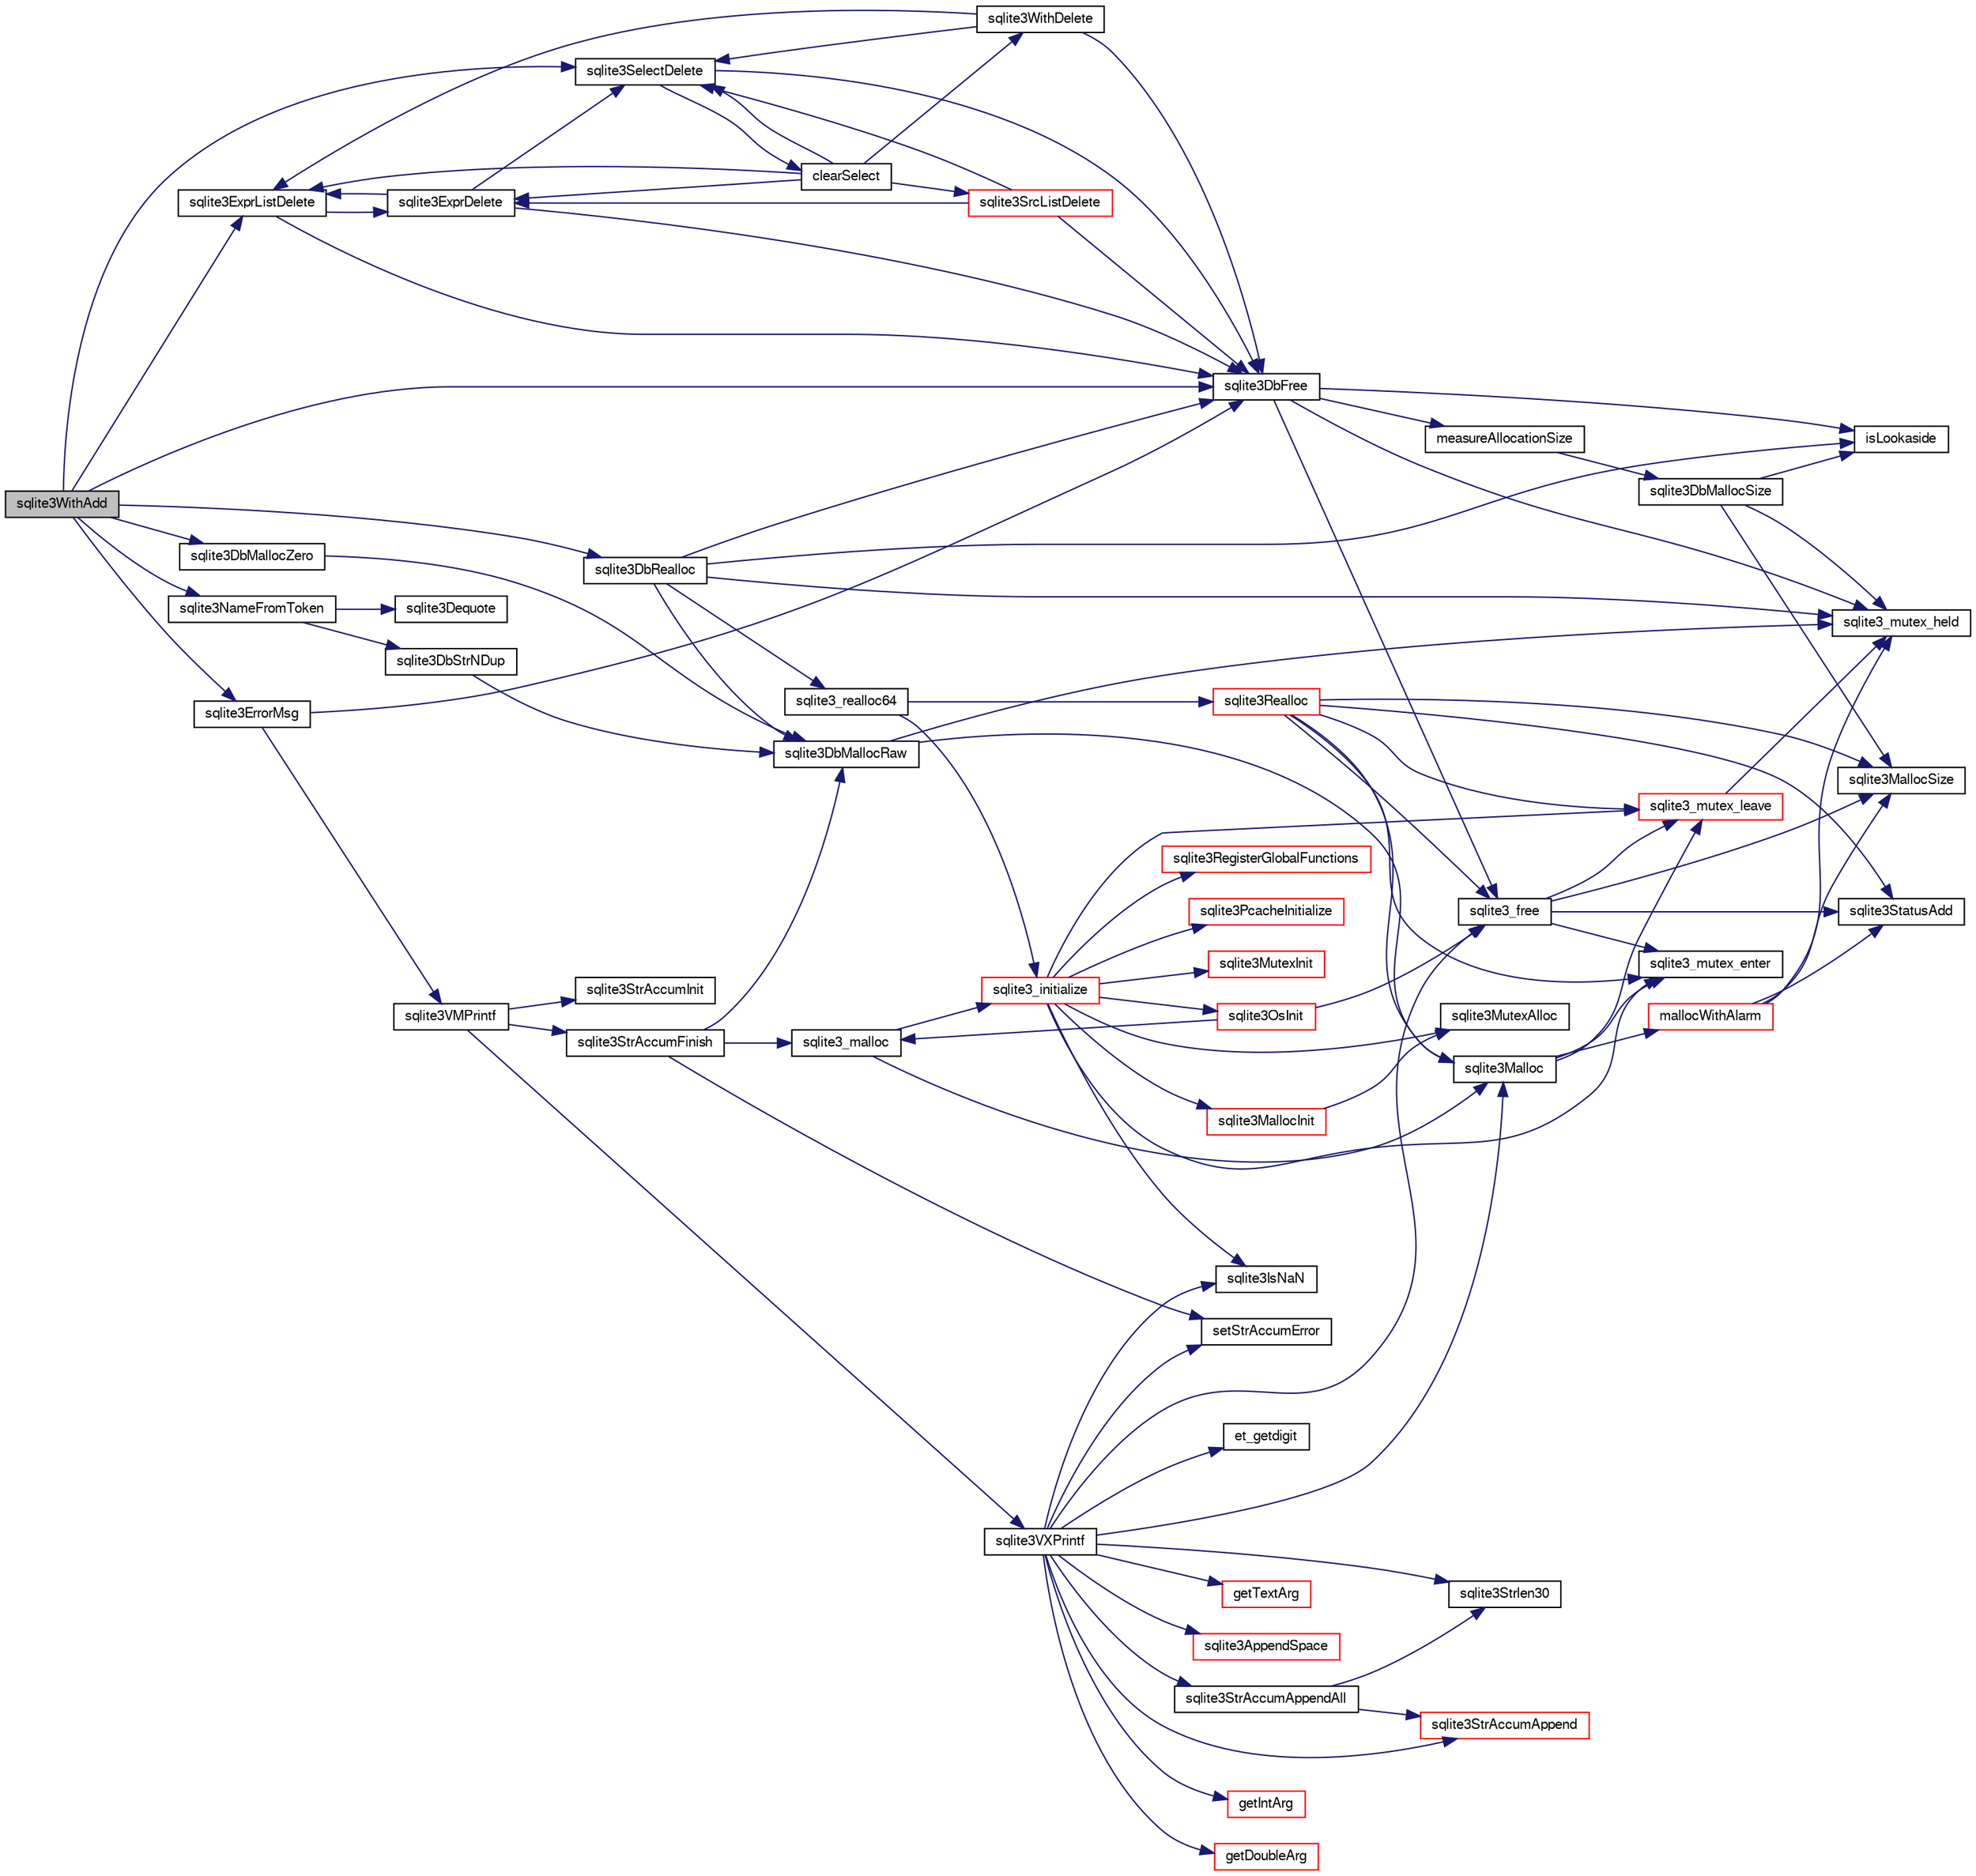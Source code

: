 digraph "sqlite3WithAdd"
{
  edge [fontname="FreeSans",fontsize="10",labelfontname="FreeSans",labelfontsize="10"];
  node [fontname="FreeSans",fontsize="10",shape=record];
  rankdir="LR";
  Node819042 [label="sqlite3WithAdd",height=0.2,width=0.4,color="black", fillcolor="grey75", style="filled", fontcolor="black"];
  Node819042 -> Node819043 [color="midnightblue",fontsize="10",style="solid",fontname="FreeSans"];
  Node819043 [label="sqlite3NameFromToken",height=0.2,width=0.4,color="black", fillcolor="white", style="filled",URL="$sqlite3_8c.html#a6ba4248ee912d7f5a7a898c5ae46e808"];
  Node819043 -> Node819044 [color="midnightblue",fontsize="10",style="solid",fontname="FreeSans"];
  Node819044 [label="sqlite3DbStrNDup",height=0.2,width=0.4,color="black", fillcolor="white", style="filled",URL="$sqlite3_8c.html#a48e8c757f70cba60fe83ce00ad8de713"];
  Node819044 -> Node819045 [color="midnightblue",fontsize="10",style="solid",fontname="FreeSans"];
  Node819045 [label="sqlite3DbMallocRaw",height=0.2,width=0.4,color="black", fillcolor="white", style="filled",URL="$sqlite3_8c.html#abbe8be0cf7175e11ddc3e2218fad924e"];
  Node819045 -> Node819046 [color="midnightblue",fontsize="10",style="solid",fontname="FreeSans"];
  Node819046 [label="sqlite3_mutex_held",height=0.2,width=0.4,color="black", fillcolor="white", style="filled",URL="$sqlite3_8c.html#acf77da68932b6bc163c5e68547ecc3e7"];
  Node819045 -> Node819047 [color="midnightblue",fontsize="10",style="solid",fontname="FreeSans"];
  Node819047 [label="sqlite3Malloc",height=0.2,width=0.4,color="black", fillcolor="white", style="filled",URL="$sqlite3_8c.html#a361a2eaa846b1885f123abe46f5d8b2b"];
  Node819047 -> Node819048 [color="midnightblue",fontsize="10",style="solid",fontname="FreeSans"];
  Node819048 [label="sqlite3_mutex_enter",height=0.2,width=0.4,color="black", fillcolor="white", style="filled",URL="$sqlite3_8c.html#a1c12cde690bd89f104de5cbad12a6bf5"];
  Node819047 -> Node819049 [color="midnightblue",fontsize="10",style="solid",fontname="FreeSans"];
  Node819049 [label="mallocWithAlarm",height=0.2,width=0.4,color="red", fillcolor="white", style="filled",URL="$sqlite3_8c.html#ab070d5cf8e48ec8a6a43cf025d48598b"];
  Node819049 -> Node819046 [color="midnightblue",fontsize="10",style="solid",fontname="FreeSans"];
  Node819049 -> Node819055 [color="midnightblue",fontsize="10",style="solid",fontname="FreeSans"];
  Node819055 [label="sqlite3MallocSize",height=0.2,width=0.4,color="black", fillcolor="white", style="filled",URL="$sqlite3_8c.html#acf5d2a5f35270bafb050bd2def576955"];
  Node819049 -> Node819056 [color="midnightblue",fontsize="10",style="solid",fontname="FreeSans"];
  Node819056 [label="sqlite3StatusAdd",height=0.2,width=0.4,color="black", fillcolor="white", style="filled",URL="$sqlite3_8c.html#afa029f93586aeab4cc85360905dae9cd"];
  Node819047 -> Node819053 [color="midnightblue",fontsize="10",style="solid",fontname="FreeSans"];
  Node819053 [label="sqlite3_mutex_leave",height=0.2,width=0.4,color="red", fillcolor="white", style="filled",URL="$sqlite3_8c.html#a5838d235601dbd3c1fa993555c6bcc93"];
  Node819053 -> Node819046 [color="midnightblue",fontsize="10",style="solid",fontname="FreeSans"];
  Node819043 -> Node819057 [color="midnightblue",fontsize="10",style="solid",fontname="FreeSans"];
  Node819057 [label="sqlite3Dequote",height=0.2,width=0.4,color="black", fillcolor="white", style="filled",URL="$sqlite3_8c.html#a7b0ccb71d60de662cbb09755454dee5d"];
  Node819042 -> Node819058 [color="midnightblue",fontsize="10",style="solid",fontname="FreeSans"];
  Node819058 [label="sqlite3ErrorMsg",height=0.2,width=0.4,color="black", fillcolor="white", style="filled",URL="$sqlite3_8c.html#aee2798e173651adae0f9c85469f3457d"];
  Node819058 -> Node819059 [color="midnightblue",fontsize="10",style="solid",fontname="FreeSans"];
  Node819059 [label="sqlite3VMPrintf",height=0.2,width=0.4,color="black", fillcolor="white", style="filled",URL="$sqlite3_8c.html#a05535d0982ef06fbc2ee8195ebbae689"];
  Node819059 -> Node819060 [color="midnightblue",fontsize="10",style="solid",fontname="FreeSans"];
  Node819060 [label="sqlite3StrAccumInit",height=0.2,width=0.4,color="black", fillcolor="white", style="filled",URL="$sqlite3_8c.html#aabf95e113b9d54d519cd15a56215f560"];
  Node819059 -> Node819061 [color="midnightblue",fontsize="10",style="solid",fontname="FreeSans"];
  Node819061 [label="sqlite3VXPrintf",height=0.2,width=0.4,color="black", fillcolor="white", style="filled",URL="$sqlite3_8c.html#a63c25806c9bd4a2b76f9a0eb232c6bde"];
  Node819061 -> Node819062 [color="midnightblue",fontsize="10",style="solid",fontname="FreeSans"];
  Node819062 [label="sqlite3StrAccumAppend",height=0.2,width=0.4,color="red", fillcolor="white", style="filled",URL="$sqlite3_8c.html#a56664fa33def33c5a5245b623441d5e0"];
  Node819061 -> Node819321 [color="midnightblue",fontsize="10",style="solid",fontname="FreeSans"];
  Node819321 [label="getIntArg",height=0.2,width=0.4,color="red", fillcolor="white", style="filled",URL="$sqlite3_8c.html#abff258963dbd9205fb299851a64c67be"];
  Node819061 -> Node819047 [color="midnightblue",fontsize="10",style="solid",fontname="FreeSans"];
  Node819061 -> Node819065 [color="midnightblue",fontsize="10",style="solid",fontname="FreeSans"];
  Node819065 [label="setStrAccumError",height=0.2,width=0.4,color="black", fillcolor="white", style="filled",URL="$sqlite3_8c.html#a3dc479a1fc8ba1ab8edfe51f8a0b102c"];
  Node819061 -> Node819322 [color="midnightblue",fontsize="10",style="solid",fontname="FreeSans"];
  Node819322 [label="getDoubleArg",height=0.2,width=0.4,color="red", fillcolor="white", style="filled",URL="$sqlite3_8c.html#a1cf25120072c85bd261983b24c12c3d9"];
  Node819061 -> Node819217 [color="midnightblue",fontsize="10",style="solid",fontname="FreeSans"];
  Node819217 [label="sqlite3IsNaN",height=0.2,width=0.4,color="black", fillcolor="white", style="filled",URL="$sqlite3_8c.html#aed4d78203877c3486765ccbc7feebb50"];
  Node819061 -> Node819135 [color="midnightblue",fontsize="10",style="solid",fontname="FreeSans"];
  Node819135 [label="sqlite3Strlen30",height=0.2,width=0.4,color="black", fillcolor="white", style="filled",URL="$sqlite3_8c.html#a3dcd80ba41f1a308193dee74857b62a7"];
  Node819061 -> Node819323 [color="midnightblue",fontsize="10",style="solid",fontname="FreeSans"];
  Node819323 [label="et_getdigit",height=0.2,width=0.4,color="black", fillcolor="white", style="filled",URL="$sqlite3_8c.html#a40c5a308749ad07cc2397a53e081bff0"];
  Node819061 -> Node819324 [color="midnightblue",fontsize="10",style="solid",fontname="FreeSans"];
  Node819324 [label="getTextArg",height=0.2,width=0.4,color="red", fillcolor="white", style="filled",URL="$sqlite3_8c.html#afbb41850423ef20071cefaab0431e04d"];
  Node819061 -> Node819325 [color="midnightblue",fontsize="10",style="solid",fontname="FreeSans"];
  Node819325 [label="sqlite3StrAccumAppendAll",height=0.2,width=0.4,color="black", fillcolor="white", style="filled",URL="$sqlite3_8c.html#acaf8f3e4f99a3c3a4a77e9c987547289"];
  Node819325 -> Node819062 [color="midnightblue",fontsize="10",style="solid",fontname="FreeSans"];
  Node819325 -> Node819135 [color="midnightblue",fontsize="10",style="solid",fontname="FreeSans"];
  Node819061 -> Node819326 [color="midnightblue",fontsize="10",style="solid",fontname="FreeSans"];
  Node819326 [label="sqlite3AppendSpace",height=0.2,width=0.4,color="red", fillcolor="white", style="filled",URL="$sqlite3_8c.html#aefd38a5afc0020d4a93855c3ee7c63a8"];
  Node819061 -> Node819071 [color="midnightblue",fontsize="10",style="solid",fontname="FreeSans"];
  Node819071 [label="sqlite3_free",height=0.2,width=0.4,color="black", fillcolor="white", style="filled",URL="$sqlite3_8c.html#a6552349e36a8a691af5487999ab09519"];
  Node819071 -> Node819048 [color="midnightblue",fontsize="10",style="solid",fontname="FreeSans"];
  Node819071 -> Node819056 [color="midnightblue",fontsize="10",style="solid",fontname="FreeSans"];
  Node819071 -> Node819055 [color="midnightblue",fontsize="10",style="solid",fontname="FreeSans"];
  Node819071 -> Node819053 [color="midnightblue",fontsize="10",style="solid",fontname="FreeSans"];
  Node819059 -> Node819099 [color="midnightblue",fontsize="10",style="solid",fontname="FreeSans"];
  Node819099 [label="sqlite3StrAccumFinish",height=0.2,width=0.4,color="black", fillcolor="white", style="filled",URL="$sqlite3_8c.html#adb7f26b10ac1b847db6f000ef4c2e2ba"];
  Node819099 -> Node819045 [color="midnightblue",fontsize="10",style="solid",fontname="FreeSans"];
  Node819099 -> Node819100 [color="midnightblue",fontsize="10",style="solid",fontname="FreeSans"];
  Node819100 [label="sqlite3_malloc",height=0.2,width=0.4,color="black", fillcolor="white", style="filled",URL="$sqlite3_8c.html#ac79dba55fc32b6a840cf5a9769bce7cd"];
  Node819100 -> Node819074 [color="midnightblue",fontsize="10",style="solid",fontname="FreeSans"];
  Node819074 [label="sqlite3_initialize",height=0.2,width=0.4,color="red", fillcolor="white", style="filled",URL="$sqlite3_8c.html#ab0c0ee2d5d4cf8b28e9572296a8861df"];
  Node819074 -> Node819075 [color="midnightblue",fontsize="10",style="solid",fontname="FreeSans"];
  Node819075 [label="sqlite3MutexInit",height=0.2,width=0.4,color="red", fillcolor="white", style="filled",URL="$sqlite3_8c.html#a7906afcdd1cdb3d0007eb932398a1158"];
  Node819074 -> Node819093 [color="midnightblue",fontsize="10",style="solid",fontname="FreeSans"];
  Node819093 [label="sqlite3MutexAlloc",height=0.2,width=0.4,color="black", fillcolor="white", style="filled",URL="$sqlite3_8c.html#a0e3f432ee581f6876b590e7ad7e84e19"];
  Node819074 -> Node819048 [color="midnightblue",fontsize="10",style="solid",fontname="FreeSans"];
  Node819074 -> Node819094 [color="midnightblue",fontsize="10",style="solid",fontname="FreeSans"];
  Node819094 [label="sqlite3MallocInit",height=0.2,width=0.4,color="red", fillcolor="white", style="filled",URL="$sqlite3_8c.html#a9e06f9e7cad0d83ce80ab493c9533552"];
  Node819094 -> Node819093 [color="midnightblue",fontsize="10",style="solid",fontname="FreeSans"];
  Node819074 -> Node819053 [color="midnightblue",fontsize="10",style="solid",fontname="FreeSans"];
  Node819074 -> Node819137 [color="midnightblue",fontsize="10",style="solid",fontname="FreeSans"];
  Node819137 [label="sqlite3RegisterGlobalFunctions",height=0.2,width=0.4,color="red", fillcolor="white", style="filled",URL="$sqlite3_8c.html#a9f75bd111010f29e1b8d74344473c4ec"];
  Node819074 -> Node819314 [color="midnightblue",fontsize="10",style="solid",fontname="FreeSans"];
  Node819314 [label="sqlite3PcacheInitialize",height=0.2,width=0.4,color="red", fillcolor="white", style="filled",URL="$sqlite3_8c.html#a2902c61ddc88bea002c4d69fe4052b1f"];
  Node819074 -> Node819315 [color="midnightblue",fontsize="10",style="solid",fontname="FreeSans"];
  Node819315 [label="sqlite3OsInit",height=0.2,width=0.4,color="red", fillcolor="white", style="filled",URL="$sqlite3_8c.html#afeaa886fe1ca086a30fd278b1d069762"];
  Node819315 -> Node819100 [color="midnightblue",fontsize="10",style="solid",fontname="FreeSans"];
  Node819315 -> Node819071 [color="midnightblue",fontsize="10",style="solid",fontname="FreeSans"];
  Node819074 -> Node819217 [color="midnightblue",fontsize="10",style="solid",fontname="FreeSans"];
  Node819100 -> Node819047 [color="midnightblue",fontsize="10",style="solid",fontname="FreeSans"];
  Node819099 -> Node819065 [color="midnightblue",fontsize="10",style="solid",fontname="FreeSans"];
  Node819058 -> Node819067 [color="midnightblue",fontsize="10",style="solid",fontname="FreeSans"];
  Node819067 [label="sqlite3DbFree",height=0.2,width=0.4,color="black", fillcolor="white", style="filled",URL="$sqlite3_8c.html#ac70ab821a6607b4a1b909582dc37a069"];
  Node819067 -> Node819046 [color="midnightblue",fontsize="10",style="solid",fontname="FreeSans"];
  Node819067 -> Node819068 [color="midnightblue",fontsize="10",style="solid",fontname="FreeSans"];
  Node819068 [label="measureAllocationSize",height=0.2,width=0.4,color="black", fillcolor="white", style="filled",URL="$sqlite3_8c.html#a45731e644a22fdb756e2b6337224217a"];
  Node819068 -> Node819069 [color="midnightblue",fontsize="10",style="solid",fontname="FreeSans"];
  Node819069 [label="sqlite3DbMallocSize",height=0.2,width=0.4,color="black", fillcolor="white", style="filled",URL="$sqlite3_8c.html#aa397e5a8a03495203a0767abf0a71f86"];
  Node819069 -> Node819055 [color="midnightblue",fontsize="10",style="solid",fontname="FreeSans"];
  Node819069 -> Node819046 [color="midnightblue",fontsize="10",style="solid",fontname="FreeSans"];
  Node819069 -> Node819070 [color="midnightblue",fontsize="10",style="solid",fontname="FreeSans"];
  Node819070 [label="isLookaside",height=0.2,width=0.4,color="black", fillcolor="white", style="filled",URL="$sqlite3_8c.html#a770fa05ff9717b75e16f4d968a77b897"];
  Node819067 -> Node819070 [color="midnightblue",fontsize="10",style="solid",fontname="FreeSans"];
  Node819067 -> Node819071 [color="midnightblue",fontsize="10",style="solid",fontname="FreeSans"];
  Node819042 -> Node819072 [color="midnightblue",fontsize="10",style="solid",fontname="FreeSans"];
  Node819072 [label="sqlite3DbRealloc",height=0.2,width=0.4,color="black", fillcolor="white", style="filled",URL="$sqlite3_8c.html#ae028f4902a9d29bcaf310ff289ee87dc"];
  Node819072 -> Node819046 [color="midnightblue",fontsize="10",style="solid",fontname="FreeSans"];
  Node819072 -> Node819045 [color="midnightblue",fontsize="10",style="solid",fontname="FreeSans"];
  Node819072 -> Node819070 [color="midnightblue",fontsize="10",style="solid",fontname="FreeSans"];
  Node819072 -> Node819067 [color="midnightblue",fontsize="10",style="solid",fontname="FreeSans"];
  Node819072 -> Node819073 [color="midnightblue",fontsize="10",style="solid",fontname="FreeSans"];
  Node819073 [label="sqlite3_realloc64",height=0.2,width=0.4,color="black", fillcolor="white", style="filled",URL="$sqlite3_8c.html#a3765a714077ee547e811034236dc9ecd"];
  Node819073 -> Node819074 [color="midnightblue",fontsize="10",style="solid",fontname="FreeSans"];
  Node819073 -> Node819250 [color="midnightblue",fontsize="10",style="solid",fontname="FreeSans"];
  Node819250 [label="sqlite3Realloc",height=0.2,width=0.4,color="red", fillcolor="white", style="filled",URL="$sqlite3_8c.html#ad53aefdfc088f622e23ffe838201fe22"];
  Node819250 -> Node819047 [color="midnightblue",fontsize="10",style="solid",fontname="FreeSans"];
  Node819250 -> Node819071 [color="midnightblue",fontsize="10",style="solid",fontname="FreeSans"];
  Node819250 -> Node819055 [color="midnightblue",fontsize="10",style="solid",fontname="FreeSans"];
  Node819250 -> Node819048 [color="midnightblue",fontsize="10",style="solid",fontname="FreeSans"];
  Node819250 -> Node819056 [color="midnightblue",fontsize="10",style="solid",fontname="FreeSans"];
  Node819250 -> Node819053 [color="midnightblue",fontsize="10",style="solid",fontname="FreeSans"];
  Node819042 -> Node819261 [color="midnightblue",fontsize="10",style="solid",fontname="FreeSans"];
  Node819261 [label="sqlite3DbMallocZero",height=0.2,width=0.4,color="black", fillcolor="white", style="filled",URL="$sqlite3_8c.html#a49cfebac9d6067a03442c92af73f33e4"];
  Node819261 -> Node819045 [color="midnightblue",fontsize="10",style="solid",fontname="FreeSans"];
  Node819042 -> Node819327 [color="midnightblue",fontsize="10",style="solid",fontname="FreeSans"];
  Node819327 [label="sqlite3ExprListDelete",height=0.2,width=0.4,color="black", fillcolor="white", style="filled",URL="$sqlite3_8c.html#ae9cd46eac81e86a04ed8c09b99fc3c10"];
  Node819327 -> Node819328 [color="midnightblue",fontsize="10",style="solid",fontname="FreeSans"];
  Node819328 [label="sqlite3ExprDelete",height=0.2,width=0.4,color="black", fillcolor="white", style="filled",URL="$sqlite3_8c.html#ae4e21ab5918e0428fbaa9e615dceb309"];
  Node819328 -> Node819067 [color="midnightblue",fontsize="10",style="solid",fontname="FreeSans"];
  Node819328 -> Node819329 [color="midnightblue",fontsize="10",style="solid",fontname="FreeSans"];
  Node819329 [label="sqlite3SelectDelete",height=0.2,width=0.4,color="black", fillcolor="white", style="filled",URL="$sqlite3_8c.html#a0f56959f0acac85496744f0d068854a0"];
  Node819329 -> Node819330 [color="midnightblue",fontsize="10",style="solid",fontname="FreeSans"];
  Node819330 [label="clearSelect",height=0.2,width=0.4,color="black", fillcolor="white", style="filled",URL="$sqlite3_8c.html#ac083bac4f2f02c26aa02fc24ca8c2dd9"];
  Node819330 -> Node819327 [color="midnightblue",fontsize="10",style="solid",fontname="FreeSans"];
  Node819330 -> Node819331 [color="midnightblue",fontsize="10",style="solid",fontname="FreeSans"];
  Node819331 [label="sqlite3SrcListDelete",height=0.2,width=0.4,color="red", fillcolor="white", style="filled",URL="$sqlite3_8c.html#acc250a3e5e7fd8889a16a9f28e3e7312"];
  Node819331 -> Node819067 [color="midnightblue",fontsize="10",style="solid",fontname="FreeSans"];
  Node819331 -> Node819329 [color="midnightblue",fontsize="10",style="solid",fontname="FreeSans"];
  Node819331 -> Node819328 [color="midnightblue",fontsize="10",style="solid",fontname="FreeSans"];
  Node819330 -> Node819328 [color="midnightblue",fontsize="10",style="solid",fontname="FreeSans"];
  Node819330 -> Node819329 [color="midnightblue",fontsize="10",style="solid",fontname="FreeSans"];
  Node819330 -> Node819373 [color="midnightblue",fontsize="10",style="solid",fontname="FreeSans"];
  Node819373 [label="sqlite3WithDelete",height=0.2,width=0.4,color="black", fillcolor="white", style="filled",URL="$sqlite3_8c.html#a17d9ea3de76b5d740b422ea9b4fe3abb"];
  Node819373 -> Node819327 [color="midnightblue",fontsize="10",style="solid",fontname="FreeSans"];
  Node819373 -> Node819329 [color="midnightblue",fontsize="10",style="solid",fontname="FreeSans"];
  Node819373 -> Node819067 [color="midnightblue",fontsize="10",style="solid",fontname="FreeSans"];
  Node819329 -> Node819067 [color="midnightblue",fontsize="10",style="solid",fontname="FreeSans"];
  Node819328 -> Node819327 [color="midnightblue",fontsize="10",style="solid",fontname="FreeSans"];
  Node819327 -> Node819067 [color="midnightblue",fontsize="10",style="solid",fontname="FreeSans"];
  Node819042 -> Node819329 [color="midnightblue",fontsize="10",style="solid",fontname="FreeSans"];
  Node819042 -> Node819067 [color="midnightblue",fontsize="10",style="solid",fontname="FreeSans"];
}

